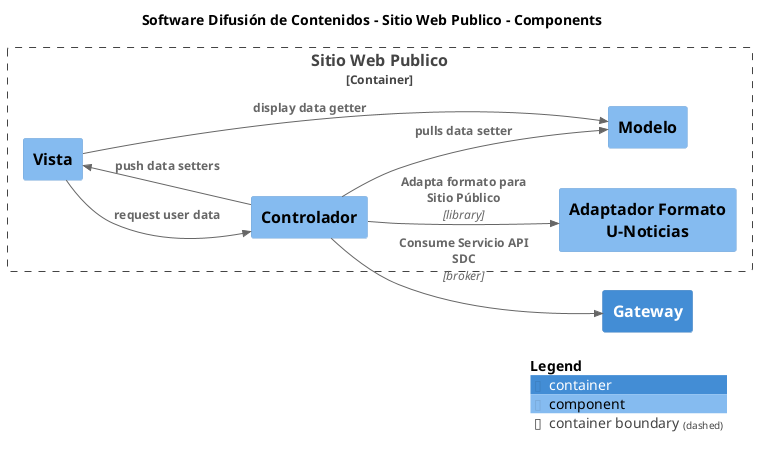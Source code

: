 @startuml
set separator none
title Software Difusión de Contenidos - Sitio Web Publico - Components

left to right direction

!include <C4/C4>
!include <C4/C4_Context>
!include <C4/C4_Container>
!include <C4/C4_Component>

Container(SoftwareDifusióndeContenidos.Gateway, "Gateway", "", $tags="")

Container_Boundary("SoftwareDifusióndeContenidos.SitioWebPublico_boundary", "Sitio Web Publico", $tags="") {
  Component(SoftwareDifusióndeContenidos.SitioWebPublico.Modelo, "Modelo", "", $tags="")
  Component(SoftwareDifusióndeContenidos.SitioWebPublico.Vista, "Vista", "", $tags="")
  Component(SoftwareDifusióndeContenidos.SitioWebPublico.Controlador, "Controlador", "", $tags="")
  Component(SoftwareDifusióndeContenidos.SitioWebPublico.AdaptadorFormatoUNoticias, "Adaptador Formato U-Noticias", "", $tags="")
}

Rel_D(SoftwareDifusióndeContenidos.SitioWebPublico.Controlador, SoftwareDifusióndeContenidos.SitioWebPublico.Modelo, "pulls data setter", $tags="")
Rel_D(SoftwareDifusióndeContenidos.SitioWebPublico.Controlador, SoftwareDifusióndeContenidos.SitioWebPublico.Vista, "push data setters", $tags="")
Rel_D(SoftwareDifusióndeContenidos.SitioWebPublico.Vista, SoftwareDifusióndeContenidos.SitioWebPublico.Controlador, "request user data", $tags="")
Rel_D(SoftwareDifusióndeContenidos.SitioWebPublico.Vista, SoftwareDifusióndeContenidos.SitioWebPublico.Modelo, "display data getter", $tags="")
Rel_D(SoftwareDifusióndeContenidos.SitioWebPublico.Controlador, SoftwareDifusióndeContenidos.Gateway, "Consume Servicio API SDC", "broker", $tags="")
Rel_D(SoftwareDifusióndeContenidos.SitioWebPublico.Controlador, SoftwareDifusióndeContenidos.SitioWebPublico.AdaptadorFormatoUNoticias, "Adapta formato para Sitio Público", "library", $tags="")

SHOW_LEGEND(true)
@enduml